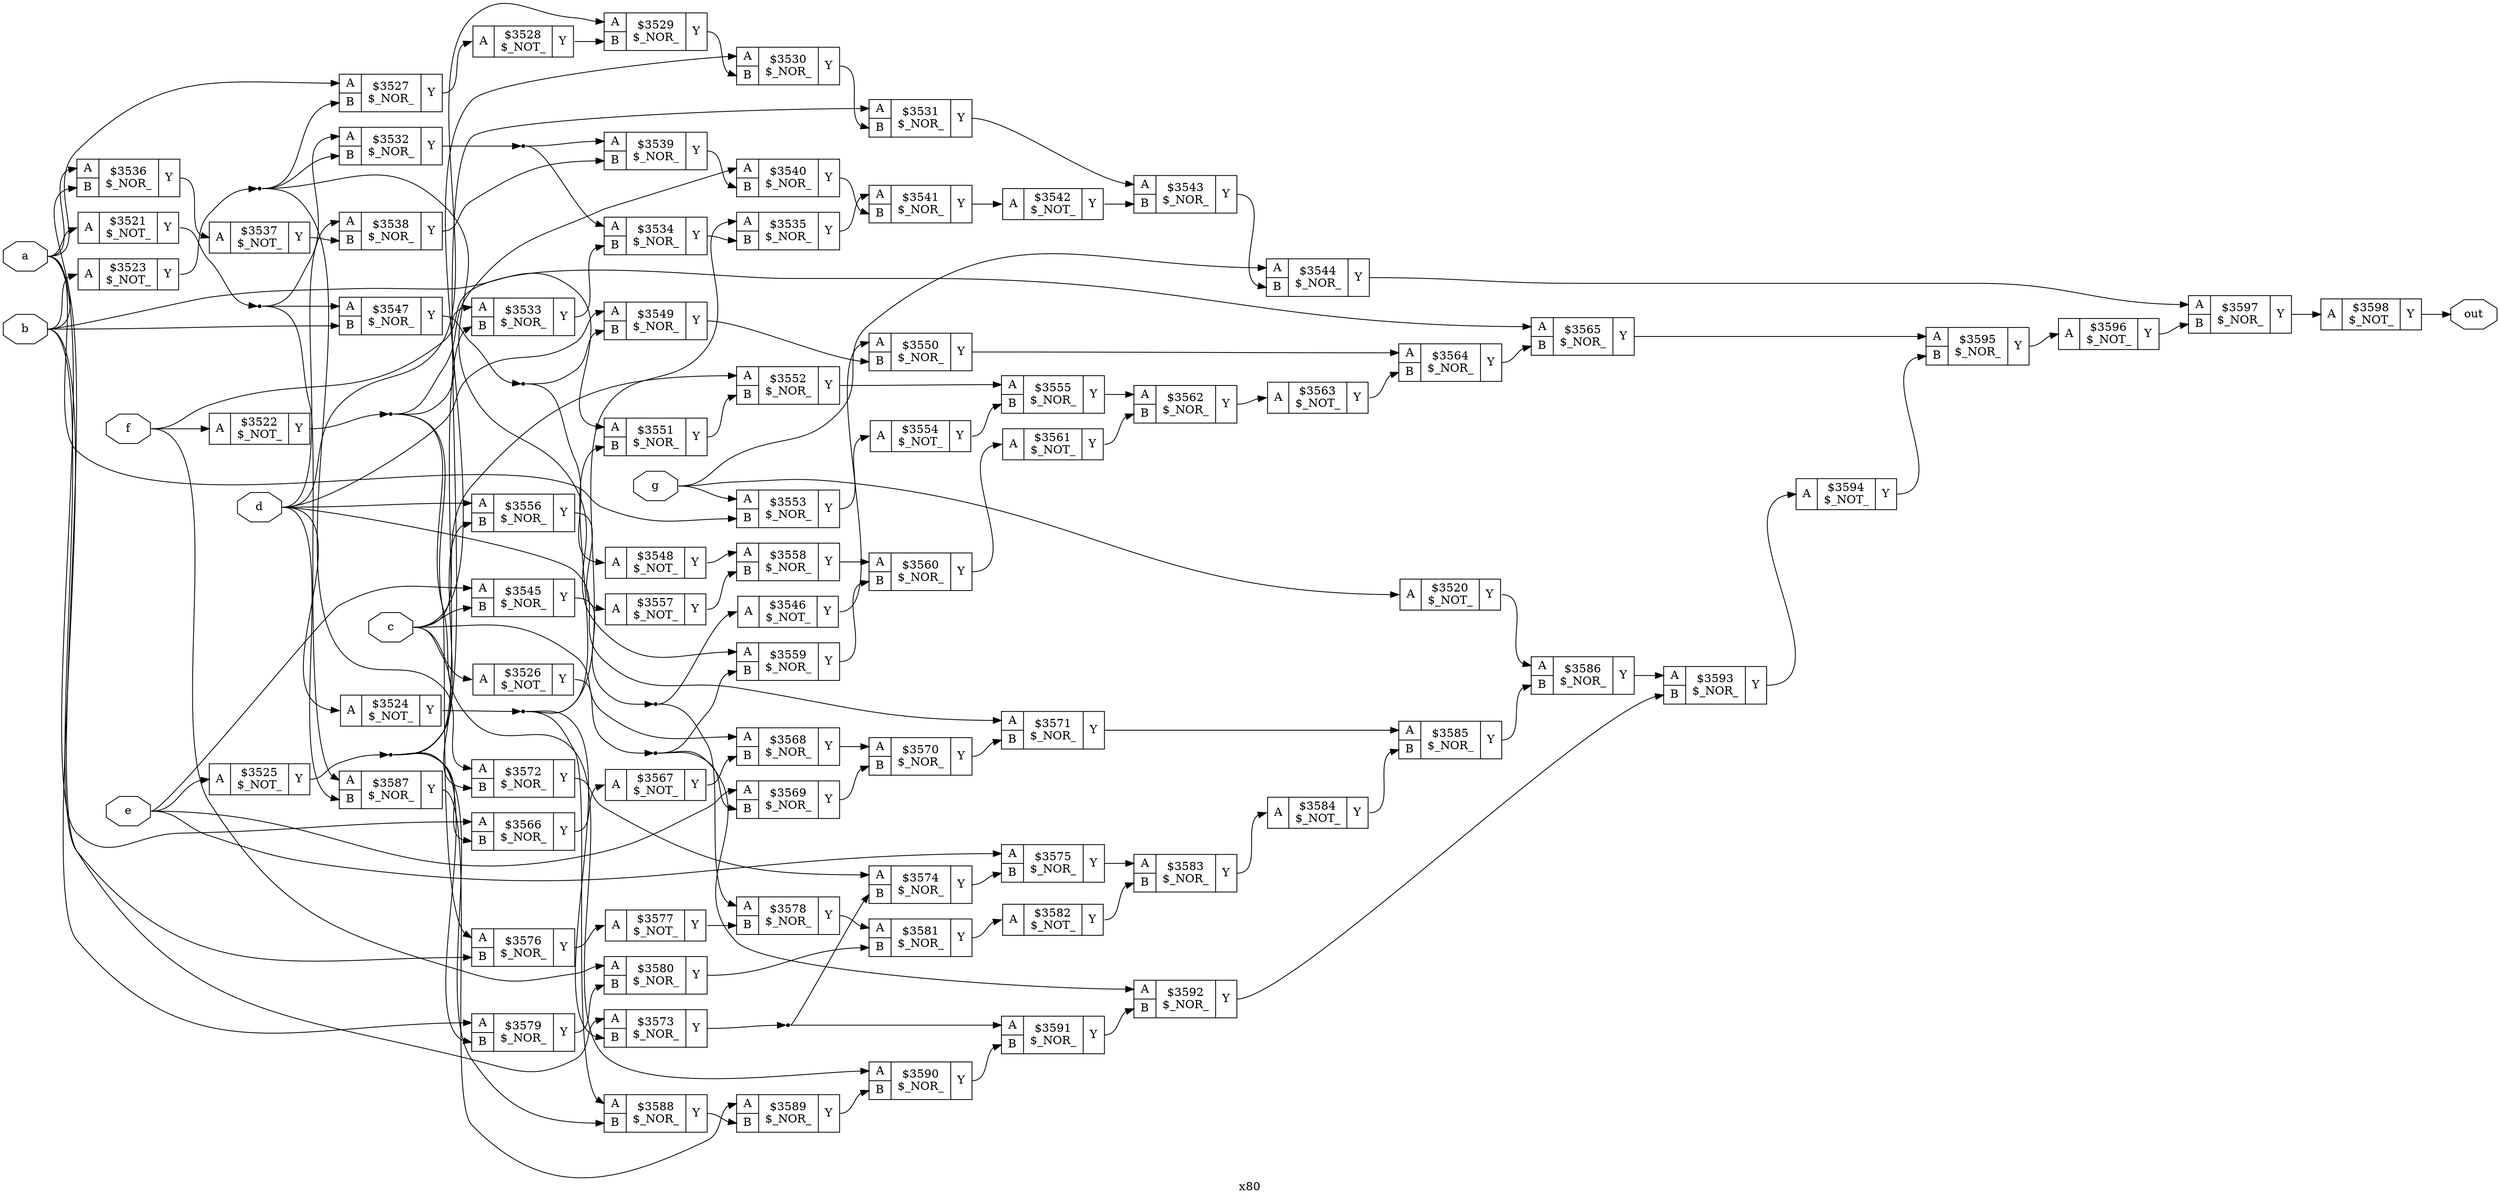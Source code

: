 digraph "x80" {
label="x80";
rankdir="LR";
remincross=true;
n79 [ shape=octagon, label="a", color="black", fontcolor="black" ];
n80 [ shape=octagon, label="b", color="black", fontcolor="black" ];
n81 [ shape=octagon, label="c", color="black", fontcolor="black" ];
n82 [ shape=octagon, label="d", color="black", fontcolor="black" ];
n83 [ shape=octagon, label="e", color="black", fontcolor="black" ];
n84 [ shape=octagon, label="f", color="black", fontcolor="black" ];
n85 [ shape=octagon, label="g", color="black", fontcolor="black" ];
n86 [ shape=octagon, label="out", color="black", fontcolor="black" ];
c89 [ shape=record, label="{{<p87> A}|$3520\n$_NOT_|{<p88> Y}}" ];
c90 [ shape=record, label="{{<p87> A}|$3521\n$_NOT_|{<p88> Y}}" ];
c91 [ shape=record, label="{{<p87> A}|$3522\n$_NOT_|{<p88> Y}}" ];
c92 [ shape=record, label="{{<p87> A}|$3523\n$_NOT_|{<p88> Y}}" ];
c93 [ shape=record, label="{{<p87> A}|$3524\n$_NOT_|{<p88> Y}}" ];
c94 [ shape=record, label="{{<p87> A}|$3525\n$_NOT_|{<p88> Y}}" ];
c95 [ shape=record, label="{{<p87> A}|$3526\n$_NOT_|{<p88> Y}}" ];
c97 [ shape=record, label="{{<p87> A|<p96> B}|$3527\n$_NOR_|{<p88> Y}}" ];
c98 [ shape=record, label="{{<p87> A}|$3528\n$_NOT_|{<p88> Y}}" ];
c99 [ shape=record, label="{{<p87> A|<p96> B}|$3529\n$_NOR_|{<p88> Y}}" ];
c100 [ shape=record, label="{{<p87> A|<p96> B}|$3530\n$_NOR_|{<p88> Y}}" ];
c101 [ shape=record, label="{{<p87> A|<p96> B}|$3531\n$_NOR_|{<p88> Y}}" ];
c102 [ shape=record, label="{{<p87> A|<p96> B}|$3532\n$_NOR_|{<p88> Y}}" ];
c103 [ shape=record, label="{{<p87> A|<p96> B}|$3533\n$_NOR_|{<p88> Y}}" ];
c104 [ shape=record, label="{{<p87> A|<p96> B}|$3534\n$_NOR_|{<p88> Y}}" ];
c105 [ shape=record, label="{{<p87> A|<p96> B}|$3535\n$_NOR_|{<p88> Y}}" ];
c106 [ shape=record, label="{{<p87> A|<p96> B}|$3536\n$_NOR_|{<p88> Y}}" ];
c107 [ shape=record, label="{{<p87> A}|$3537\n$_NOT_|{<p88> Y}}" ];
c108 [ shape=record, label="{{<p87> A|<p96> B}|$3538\n$_NOR_|{<p88> Y}}" ];
c109 [ shape=record, label="{{<p87> A|<p96> B}|$3539\n$_NOR_|{<p88> Y}}" ];
c110 [ shape=record, label="{{<p87> A|<p96> B}|$3540\n$_NOR_|{<p88> Y}}" ];
c111 [ shape=record, label="{{<p87> A|<p96> B}|$3541\n$_NOR_|{<p88> Y}}" ];
c112 [ shape=record, label="{{<p87> A}|$3542\n$_NOT_|{<p88> Y}}" ];
c113 [ shape=record, label="{{<p87> A|<p96> B}|$3543\n$_NOR_|{<p88> Y}}" ];
c114 [ shape=record, label="{{<p87> A|<p96> B}|$3544\n$_NOR_|{<p88> Y}}" ];
c115 [ shape=record, label="{{<p87> A|<p96> B}|$3545\n$_NOR_|{<p88> Y}}" ];
c116 [ shape=record, label="{{<p87> A}|$3546\n$_NOT_|{<p88> Y}}" ];
c117 [ shape=record, label="{{<p87> A|<p96> B}|$3547\n$_NOR_|{<p88> Y}}" ];
c118 [ shape=record, label="{{<p87> A}|$3548\n$_NOT_|{<p88> Y}}" ];
c119 [ shape=record, label="{{<p87> A|<p96> B}|$3549\n$_NOR_|{<p88> Y}}" ];
c120 [ shape=record, label="{{<p87> A|<p96> B}|$3550\n$_NOR_|{<p88> Y}}" ];
c121 [ shape=record, label="{{<p87> A|<p96> B}|$3551\n$_NOR_|{<p88> Y}}" ];
c122 [ shape=record, label="{{<p87> A|<p96> B}|$3552\n$_NOR_|{<p88> Y}}" ];
c123 [ shape=record, label="{{<p87> A|<p96> B}|$3553\n$_NOR_|{<p88> Y}}" ];
c124 [ shape=record, label="{{<p87> A}|$3554\n$_NOT_|{<p88> Y}}" ];
c125 [ shape=record, label="{{<p87> A|<p96> B}|$3555\n$_NOR_|{<p88> Y}}" ];
c126 [ shape=record, label="{{<p87> A|<p96> B}|$3556\n$_NOR_|{<p88> Y}}" ];
c127 [ shape=record, label="{{<p87> A}|$3557\n$_NOT_|{<p88> Y}}" ];
c128 [ shape=record, label="{{<p87> A|<p96> B}|$3558\n$_NOR_|{<p88> Y}}" ];
c129 [ shape=record, label="{{<p87> A|<p96> B}|$3559\n$_NOR_|{<p88> Y}}" ];
c130 [ shape=record, label="{{<p87> A|<p96> B}|$3560\n$_NOR_|{<p88> Y}}" ];
c131 [ shape=record, label="{{<p87> A}|$3561\n$_NOT_|{<p88> Y}}" ];
c132 [ shape=record, label="{{<p87> A|<p96> B}|$3562\n$_NOR_|{<p88> Y}}" ];
c133 [ shape=record, label="{{<p87> A}|$3563\n$_NOT_|{<p88> Y}}" ];
c134 [ shape=record, label="{{<p87> A|<p96> B}|$3564\n$_NOR_|{<p88> Y}}" ];
c135 [ shape=record, label="{{<p87> A|<p96> B}|$3565\n$_NOR_|{<p88> Y}}" ];
c136 [ shape=record, label="{{<p87> A|<p96> B}|$3566\n$_NOR_|{<p88> Y}}" ];
c137 [ shape=record, label="{{<p87> A}|$3567\n$_NOT_|{<p88> Y}}" ];
c138 [ shape=record, label="{{<p87> A|<p96> B}|$3568\n$_NOR_|{<p88> Y}}" ];
c139 [ shape=record, label="{{<p87> A|<p96> B}|$3569\n$_NOR_|{<p88> Y}}" ];
c140 [ shape=record, label="{{<p87> A|<p96> B}|$3570\n$_NOR_|{<p88> Y}}" ];
c141 [ shape=record, label="{{<p87> A|<p96> B}|$3571\n$_NOR_|{<p88> Y}}" ];
c142 [ shape=record, label="{{<p87> A|<p96> B}|$3572\n$_NOR_|{<p88> Y}}" ];
c143 [ shape=record, label="{{<p87> A|<p96> B}|$3573\n$_NOR_|{<p88> Y}}" ];
c144 [ shape=record, label="{{<p87> A|<p96> B}|$3574\n$_NOR_|{<p88> Y}}" ];
c145 [ shape=record, label="{{<p87> A|<p96> B}|$3575\n$_NOR_|{<p88> Y}}" ];
c146 [ shape=record, label="{{<p87> A|<p96> B}|$3576\n$_NOR_|{<p88> Y}}" ];
c147 [ shape=record, label="{{<p87> A}|$3577\n$_NOT_|{<p88> Y}}" ];
c148 [ shape=record, label="{{<p87> A|<p96> B}|$3578\n$_NOR_|{<p88> Y}}" ];
c149 [ shape=record, label="{{<p87> A|<p96> B}|$3579\n$_NOR_|{<p88> Y}}" ];
c150 [ shape=record, label="{{<p87> A|<p96> B}|$3580\n$_NOR_|{<p88> Y}}" ];
c151 [ shape=record, label="{{<p87> A|<p96> B}|$3581\n$_NOR_|{<p88> Y}}" ];
c152 [ shape=record, label="{{<p87> A}|$3582\n$_NOT_|{<p88> Y}}" ];
c153 [ shape=record, label="{{<p87> A|<p96> B}|$3583\n$_NOR_|{<p88> Y}}" ];
c154 [ shape=record, label="{{<p87> A}|$3584\n$_NOT_|{<p88> Y}}" ];
c155 [ shape=record, label="{{<p87> A|<p96> B}|$3585\n$_NOR_|{<p88> Y}}" ];
c156 [ shape=record, label="{{<p87> A|<p96> B}|$3586\n$_NOR_|{<p88> Y}}" ];
c157 [ shape=record, label="{{<p87> A|<p96> B}|$3587\n$_NOR_|{<p88> Y}}" ];
c158 [ shape=record, label="{{<p87> A|<p96> B}|$3588\n$_NOR_|{<p88> Y}}" ];
c159 [ shape=record, label="{{<p87> A|<p96> B}|$3589\n$_NOR_|{<p88> Y}}" ];
c160 [ shape=record, label="{{<p87> A|<p96> B}|$3590\n$_NOR_|{<p88> Y}}" ];
c161 [ shape=record, label="{{<p87> A|<p96> B}|$3591\n$_NOR_|{<p88> Y}}" ];
c162 [ shape=record, label="{{<p87> A|<p96> B}|$3592\n$_NOR_|{<p88> Y}}" ];
c163 [ shape=record, label="{{<p87> A|<p96> B}|$3593\n$_NOR_|{<p88> Y}}" ];
c164 [ shape=record, label="{{<p87> A}|$3594\n$_NOT_|{<p88> Y}}" ];
c165 [ shape=record, label="{{<p87> A|<p96> B}|$3595\n$_NOR_|{<p88> Y}}" ];
c166 [ shape=record, label="{{<p87> A}|$3596\n$_NOT_|{<p88> Y}}" ];
c167 [ shape=record, label="{{<p87> A|<p96> B}|$3597\n$_NOR_|{<p88> Y}}" ];
c168 [ shape=record, label="{{<p87> A}|$3598\n$_NOT_|{<p88> Y}}" ];
n1 [ shape=point ];
c90:p88:e -> n1:w [color="black", label=""];
n1:e -> c102:p87:w [color="black", label=""];
n1:e -> c117:p87:w [color="black", label=""];
n1:e -> c157:p87:w [color="black", label=""];
c100:p88:e -> c101:p96:w [color="black", label=""];
c101:p88:e -> c113:p87:w [color="black", label=""];
n12 [ shape=point ];
c102:p88:e -> n12:w [color="black", label=""];
n12:e -> c104:p87:w [color="black", label=""];
n12:e -> c109:p87:w [color="black", label=""];
c103:p88:e -> c104:p96:w [color="black", label=""];
c104:p88:e -> c105:p96:w [color="black", label=""];
c105:p88:e -> c111:p87:w [color="black", label=""];
c106:p88:e -> c107:p87:w [color="black", label=""];
c107:p88:e -> c108:p96:w [color="black", label=""];
c108:p88:e -> c109:p96:w [color="black", label=""];
c109:p88:e -> c110:p96:w [color="black", label=""];
n2 [ shape=point ];
c91:p88:e -> n2:w [color="black", label=""];
n2:e -> c103:p87:w [color="black", label=""];
n2:e -> c110:p87:w [color="black", label=""];
n2:e -> c146:p87:w [color="black", label=""];
n2:e -> c160:p87:w [color="black", label=""];
c110:p88:e -> c111:p96:w [color="black", label=""];
c111:p88:e -> c112:p87:w [color="black", label=""];
c112:p88:e -> c113:p96:w [color="black", label=""];
c113:p88:e -> c114:p96:w [color="black", label=""];
c114:p88:e -> c167:p87:w [color="black", label=""];
n25 [ shape=point ];
c115:p88:e -> n25:w [color="black", label=""];
n25:e -> c116:p87:w [color="black", label=""];
n25:e -> c148:p87:w [color="black", label=""];
c116:p88:e -> c120:p87:w [color="black", label=""];
n27 [ shape=point ];
c117:p88:e -> n27:w [color="black", label=""];
n27:e -> c118:p87:w [color="black", label=""];
n27:e -> c119:p96:w [color="black", label=""];
c118:p88:e -> c128:p87:w [color="black", label=""];
c119:p88:e -> c120:p96:w [color="black", label=""];
n3 [ shape=point ];
c92:p88:e -> n3:w [color="black", label=""];
n3:e -> c102:p96:w [color="black", label=""];
n3:e -> c129:p87:w [color="black", label=""];
n3:e -> c142:p87:w [color="black", label=""];
n3:e -> c97:p96:w [color="black", label=""];
c120:p88:e -> c134:p87:w [color="black", label=""];
c121:p88:e -> c122:p96:w [color="black", label=""];
c122:p88:e -> c125:p87:w [color="black", label=""];
c123:p88:e -> c124:p87:w [color="black", label=""];
c124:p88:e -> c125:p96:w [color="black", label=""];
c125:p88:e -> c132:p87:w [color="black", label=""];
c126:p88:e -> c127:p87:w [color="black", label=""];
c127:p88:e -> c128:p96:w [color="black", label=""];
c128:p88:e -> c130:p87:w [color="black", label=""];
c129:p88:e -> c130:p96:w [color="black", label=""];
n4 [ shape=point ];
c93:p88:e -> n4:w [color="black", label=""];
n4:e -> c105:p87:w [color="black", label=""];
n4:e -> c121:p96:w [color="black", label=""];
n4:e -> c143:p96:w [color="black", label=""];
n4:e -> c158:p87:w [color="black", label=""];
c130:p88:e -> c131:p87:w [color="black", label=""];
c131:p88:e -> c132:p96:w [color="black", label=""];
c132:p88:e -> c133:p87:w [color="black", label=""];
c133:p88:e -> c134:p96:w [color="black", label=""];
c134:p88:e -> c135:p96:w [color="black", label=""];
c135:p88:e -> c165:p87:w [color="black", label=""];
c136:p88:e -> c137:p87:w [color="black", label=""];
c137:p88:e -> c138:p96:w [color="black", label=""];
c138:p88:e -> c140:p87:w [color="black", label=""];
c139:p88:e -> c140:p96:w [color="black", label=""];
n5 [ shape=point ];
c94:p88:e -> n5:w [color="black", label=""];
n5:e -> c101:p87:w [color="black", label=""];
n5:e -> c103:p96:w [color="black", label=""];
n5:e -> c126:p96:w [color="black", label=""];
n5:e -> c136:p96:w [color="black", label=""];
n5:e -> c149:p96:w [color="black", label=""];
n5:e -> c158:p96:w [color="black", label=""];
c140:p88:e -> c141:p96:w [color="black", label=""];
c141:p88:e -> c155:p87:w [color="black", label=""];
c142:p88:e -> c144:p87:w [color="black", label=""];
n53 [ shape=point ];
c143:p88:e -> n53:w [color="black", label=""];
n53:e -> c144:p96:w [color="black", label=""];
n53:e -> c161:p87:w [color="black", label=""];
c144:p88:e -> c145:p96:w [color="black", label=""];
c145:p88:e -> c153:p87:w [color="black", label=""];
c146:p88:e -> c147:p87:w [color="black", label=""];
c147:p88:e -> c148:p96:w [color="black", label=""];
c148:p88:e -> c151:p87:w [color="black", label=""];
c149:p88:e -> c150:p96:w [color="black", label=""];
n6 [ shape=point ];
c95:p88:e -> n6:w [color="black", label=""];
n6:e -> c129:p96:w [color="black", label=""];
n6:e -> c139:p96:w [color="black", label=""];
n6:e -> c162:p87:w [color="black", label=""];
c150:p88:e -> c151:p96:w [color="black", label=""];
c151:p88:e -> c152:p87:w [color="black", label=""];
c152:p88:e -> c153:p96:w [color="black", label=""];
c153:p88:e -> c154:p87:w [color="black", label=""];
c154:p88:e -> c155:p96:w [color="black", label=""];
c155:p88:e -> c156:p96:w [color="black", label=""];
c156:p88:e -> c163:p87:w [color="black", label=""];
c157:p88:e -> c159:p87:w [color="black", label=""];
c158:p88:e -> c159:p96:w [color="black", label=""];
c159:p88:e -> c160:p96:w [color="black", label=""];
c97:p88:e -> c98:p87:w [color="black", label=""];
c160:p88:e -> c161:p96:w [color="black", label=""];
c161:p88:e -> c162:p96:w [color="black", label=""];
c162:p88:e -> c163:p96:w [color="black", label=""];
c163:p88:e -> c164:p87:w [color="black", label=""];
c164:p88:e -> c165:p96:w [color="black", label=""];
c165:p88:e -> c166:p87:w [color="black", label=""];
c166:p88:e -> c167:p96:w [color="black", label=""];
c167:p88:e -> c168:p87:w [color="black", label=""];
c89:p88:e -> c156:p87:w [color="black", label=""];
n79:e -> c106:p87:w [color="black", label=""];
n79:e -> c123:p96:w [color="black", label=""];
n79:e -> c136:p87:w [color="black", label=""];
n79:e -> c143:p87:w [color="black", label=""];
n79:e -> c90:p87:w [color="black", label=""];
n79:e -> c97:p87:w [color="black", label=""];
c98:p88:e -> c99:p96:w [color="black", label=""];
n80:e -> c106:p96:w [color="black", label=""];
n80:e -> c117:p96:w [color="black", label=""];
n80:e -> c121:p87:w [color="black", label=""];
n80:e -> c146:p96:w [color="black", label=""];
n80:e -> c149:p87:w [color="black", label=""];
n80:e -> c92:p87:w [color="black", label=""];
n81:e -> c100:p87:w [color="black", label=""];
n81:e -> c115:p96:w [color="black", label=""];
n81:e -> c122:p87:w [color="black", label=""];
n81:e -> c138:p87:w [color="black", label=""];
n81:e -> c142:p96:w [color="black", label=""];
n81:e -> c95:p87:w [color="black", label=""];
n82:e -> c108:p87:w [color="black", label=""];
n82:e -> c119:p87:w [color="black", label=""];
n82:e -> c126:p87:w [color="black", label=""];
n82:e -> c141:p87:w [color="black", label=""];
n82:e -> c157:p96:w [color="black", label=""];
n82:e -> c93:p87:w [color="black", label=""];
n82:e -> c99:p87:w [color="black", label=""];
n83:e -> c115:p87:w [color="black", label=""];
n83:e -> c139:p87:w [color="black", label=""];
n83:e -> c145:p87:w [color="black", label=""];
n83:e -> c94:p87:w [color="black", label=""];
n84:e -> c135:p87:w [color="black", label=""];
n84:e -> c150:p87:w [color="black", label=""];
n84:e -> c91:p87:w [color="black", label=""];
n85:e -> c114:p87:w [color="black", label=""];
n85:e -> c123:p87:w [color="black", label=""];
n85:e -> c89:p87:w [color="black", label=""];
c168:p88:e -> n86:w [color="black", label=""];
c99:p88:e -> c100:p96:w [color="black", label=""];
}
